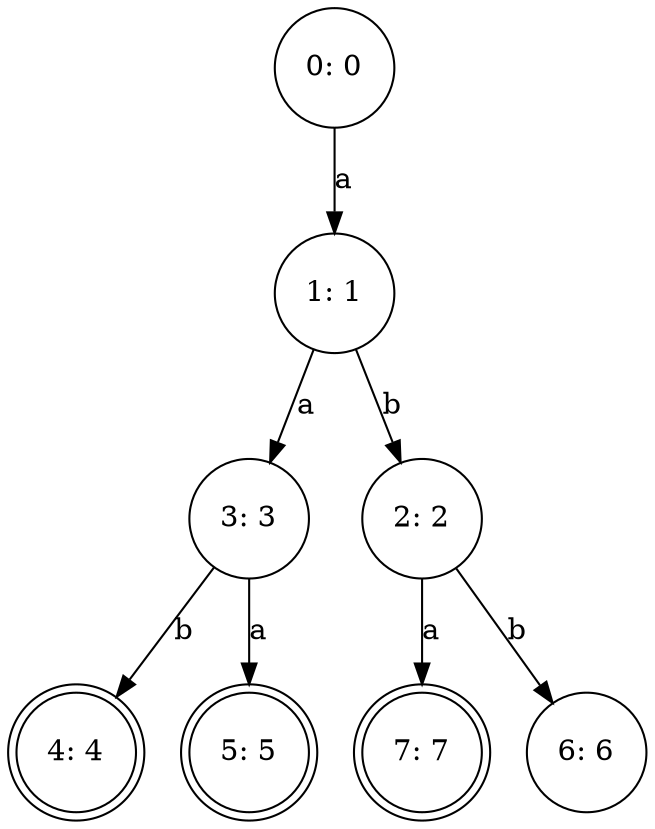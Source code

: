 digraph G {
node_1 [shape=circle,label="1: 1"];
	node_1 -> node_3 [label="a"];
	node_1 -> node_2 [label="b"];
node_4 [shape=doublecircle,label="4: 4"];
node_2 [shape=circle,label="2: 2"];
	node_2 -> node_7 [label="a"];
	node_2 -> node_6 [label="b"];
node_7 [shape=doublecircle,label="7: 7"];
node_3 [shape=circle,label="3: 3"];
	node_3 -> node_5 [label="a"];
	node_3 -> node_4 [label="b"];
node_5 [shape=doublecircle,label="5: 5"];
node_0 [shape=circle,label="0: 0"];
	node_0 -> node_1 [label="a"];
node_6 [shape=circle,label="6: 6"];
}
